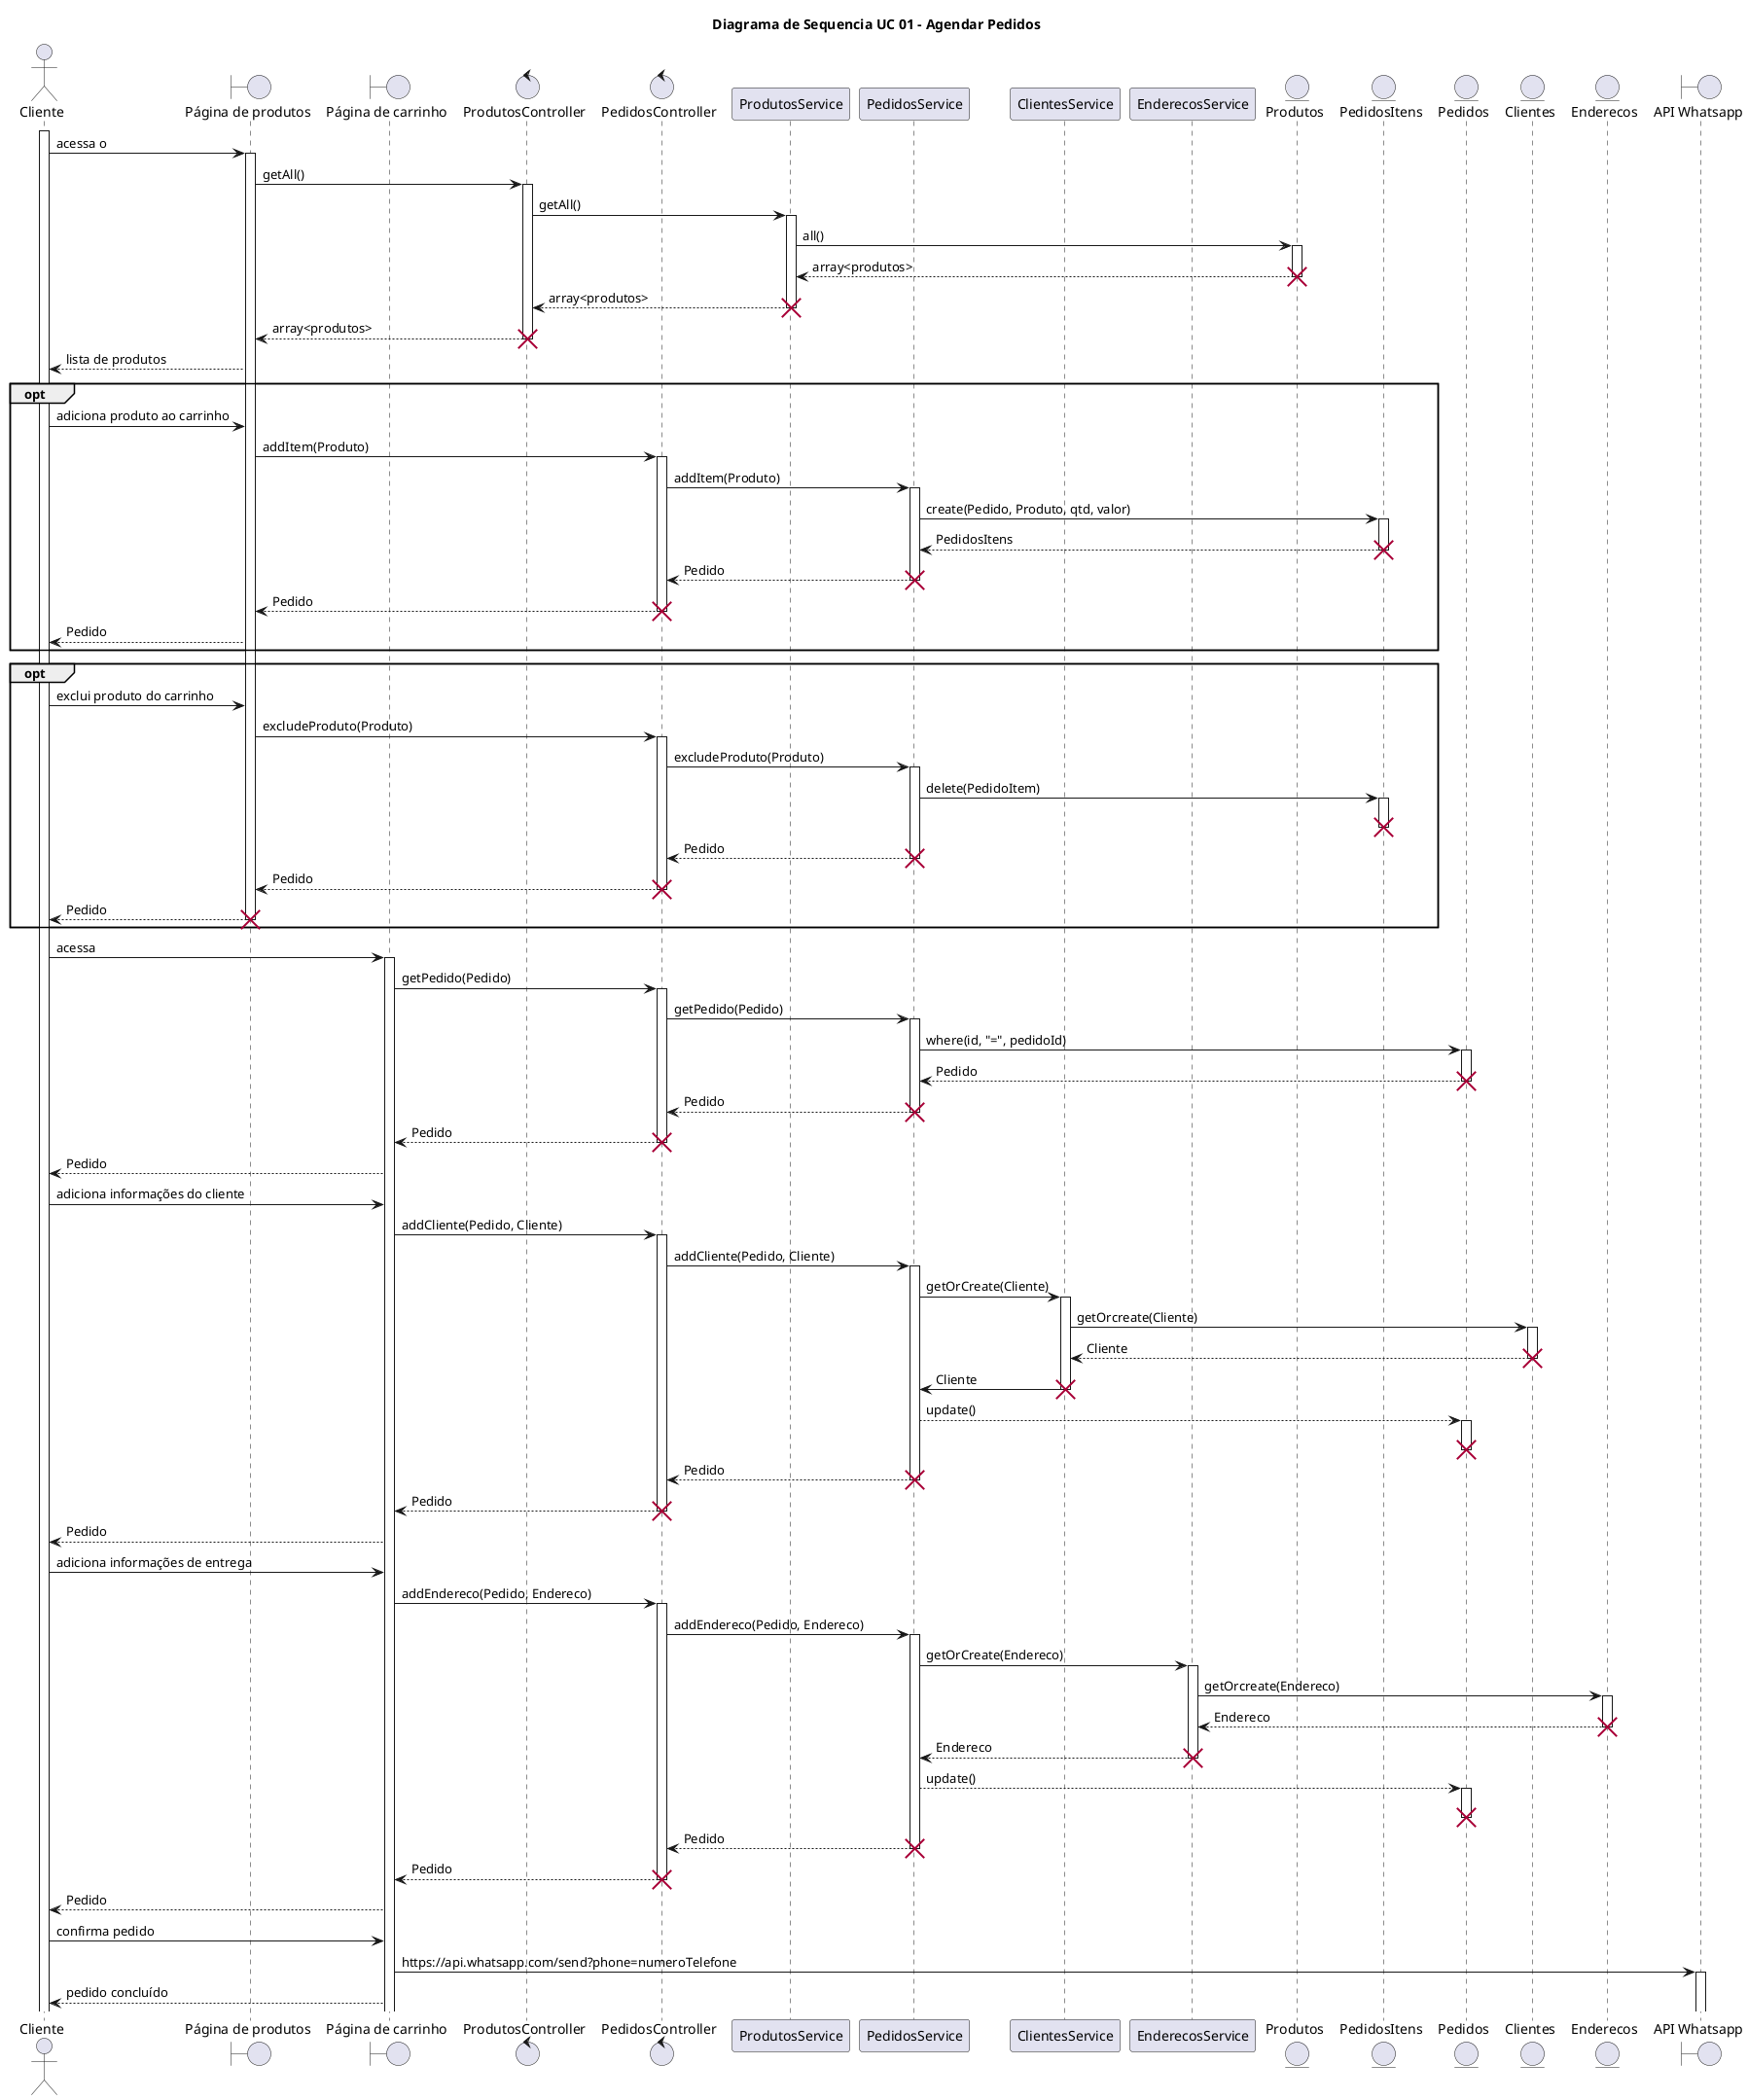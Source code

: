 @startuml
title Diagrama de Sequencia UC 01 - Agendar Pedidos
actor User as "Cliente"
Boundary ProdutosPage as "Página de produtos"
Boundary CheckoutPage as "Página de carrinho"
Control ProdutosController
Control PedidosController
participant ProdutosService
participant PedidosService
participant ClientesService
participant EnderecosService
Entity Produtos
Entity PedidosItens
Entity Pedidos
Entity Clientes
Entity Enderecos
Boundary Whatsapp as "API Whatsapp"

activate User
User -> ProdutosPage: acessa o
activate ProdutosPage
ProdutosPage -> ProdutosController: getAll()
activate ProdutosController
ProdutosController -> ProdutosService: getAll()
activate ProdutosService
ProdutosService -> Produtos:all()
activate Produtos
Produtos --> ProdutosService: array<produtos>
destroy Produtos
ProdutosService --> ProdutosController: array<produtos>
destroy ProdutosService
ProdutosController --> ProdutosPage: array<produtos>
destroy ProdutosController
ProdutosPage --> User: lista de produtos

opt
    User -> ProdutosPage: adiciona produto ao carrinho
    ProdutosPage -> PedidosController: addItem(Produto)
    activate PedidosController
    PedidosController -> PedidosService: addItem(Produto)
    activate PedidosService
    PedidosService -> PedidosItens:create(Pedido, Produto, qtd, valor)
    activate PedidosItens
    PedidosItens --> PedidosService: PedidosItens
    destroy PedidosItens
    PedidosService --> PedidosController: Pedido
    destroy PedidosService
    PedidosController --> ProdutosPage: Pedido
    destroy PedidosController
    ProdutosPage --> User: Pedido
end
opt
    User -> ProdutosPage: exclui produto do carrinho
    ProdutosPage -> PedidosController: excludeProduto(Produto)
    activate PedidosController
    PedidosController -> PedidosService: excludeProduto(Produto)
    activate PedidosService
    PedidosService -> PedidosItens: delete(PedidoItem)
    activate PedidosItens
    destroy PedidosItens
    PedidosService --> PedidosController: Pedido
    destroy PedidosService
    PedidosController --> ProdutosPage: Pedido
    destroy PedidosController
    ProdutosPage --> User: Pedido
    destroy ProdutosPage
end

User -> CheckoutPage: acessa
activate CheckoutPage
CheckoutPage -> PedidosController: getPedido(Pedido)
activate PedidosController
PedidosController -> PedidosService: getPedido(Pedido)
activate PedidosService
PedidosService -> Pedidos:where(id, "=", pedidoId)
activate Pedidos
Pedidos --> PedidosService: Pedido
destroy Pedidos
PedidosService --> PedidosController: Pedido
destroy PedidosService
PedidosController --> CheckoutPage: Pedido
destroy PedidosController
CheckoutPage --> User: Pedido

User -> CheckoutPage: adiciona informações do cliente
CheckoutPage -> PedidosController: addCliente(Pedido, Cliente)
activate PedidosController
PedidosController -> PedidosService: addCliente(Pedido, Cliente)
activate PedidosService
PedidosService -> ClientesService: getOrCreate(Cliente)
activate ClientesService
ClientesService -> Clientes: getOrcreate(Cliente)
activate Clientes
Clientes --> ClientesService: Cliente
destroy Clientes
ClientesService -> PedidosService: Cliente
destroy ClientesService
PedidosService --> Pedidos: update()
activate Pedidos
destroy Pedidos
PedidosService --> PedidosController: Pedido
destroy PedidosService
PedidosController --> CheckoutPage: Pedido
destroy PedidosController
CheckoutPage --> User: Pedido

User -> CheckoutPage: adiciona informações de entrega
CheckoutPage -> PedidosController: addEndereco(Pedido, Endereco)
activate PedidosController
PedidosController -> PedidosService: addEndereco(Pedido, Endereco)
activate PedidosService
PedidosService -> EnderecosService: getOrCreate(Endereco)
activate EnderecosService
EnderecosService -> Enderecos: getOrcreate(Endereco)
activate Enderecos
Enderecos --> EnderecosService: Endereco
destroy Enderecos
EnderecosService --> PedidosService: Endereco
destroy EnderecosService
PedidosService --> Pedidos: update()
activate Pedidos
destroy Pedidos
PedidosService --> PedidosController: Pedido
destroy PedidosService
PedidosController --> CheckoutPage: Pedido
destroy PedidosController
CheckoutPage --> User: Pedido

User -> CheckoutPage: confirma pedido
CheckoutPage -> Whatsapp: https://api.whatsapp.com/send?phone=numeroTelefone
activate Whatsapp
CheckoutPage --> User: pedido concluído
@enduml
